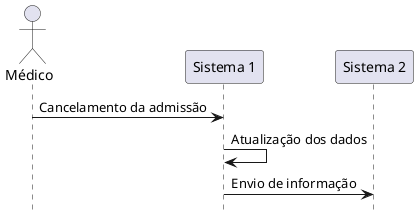 @startuml
hide footbox
actor "Médico" as Medico
Medico -> "Sistema 1" as Sistema1 : Cancelamento da admissão
"Sistema 1" as Sistema1 -> "Sistema 1" as Sistema1 : Atualização dos dados
"Sistema 1" as Sistema1 -> "Sistema 2" as Sistema2 : Envio de informação
@enduml
